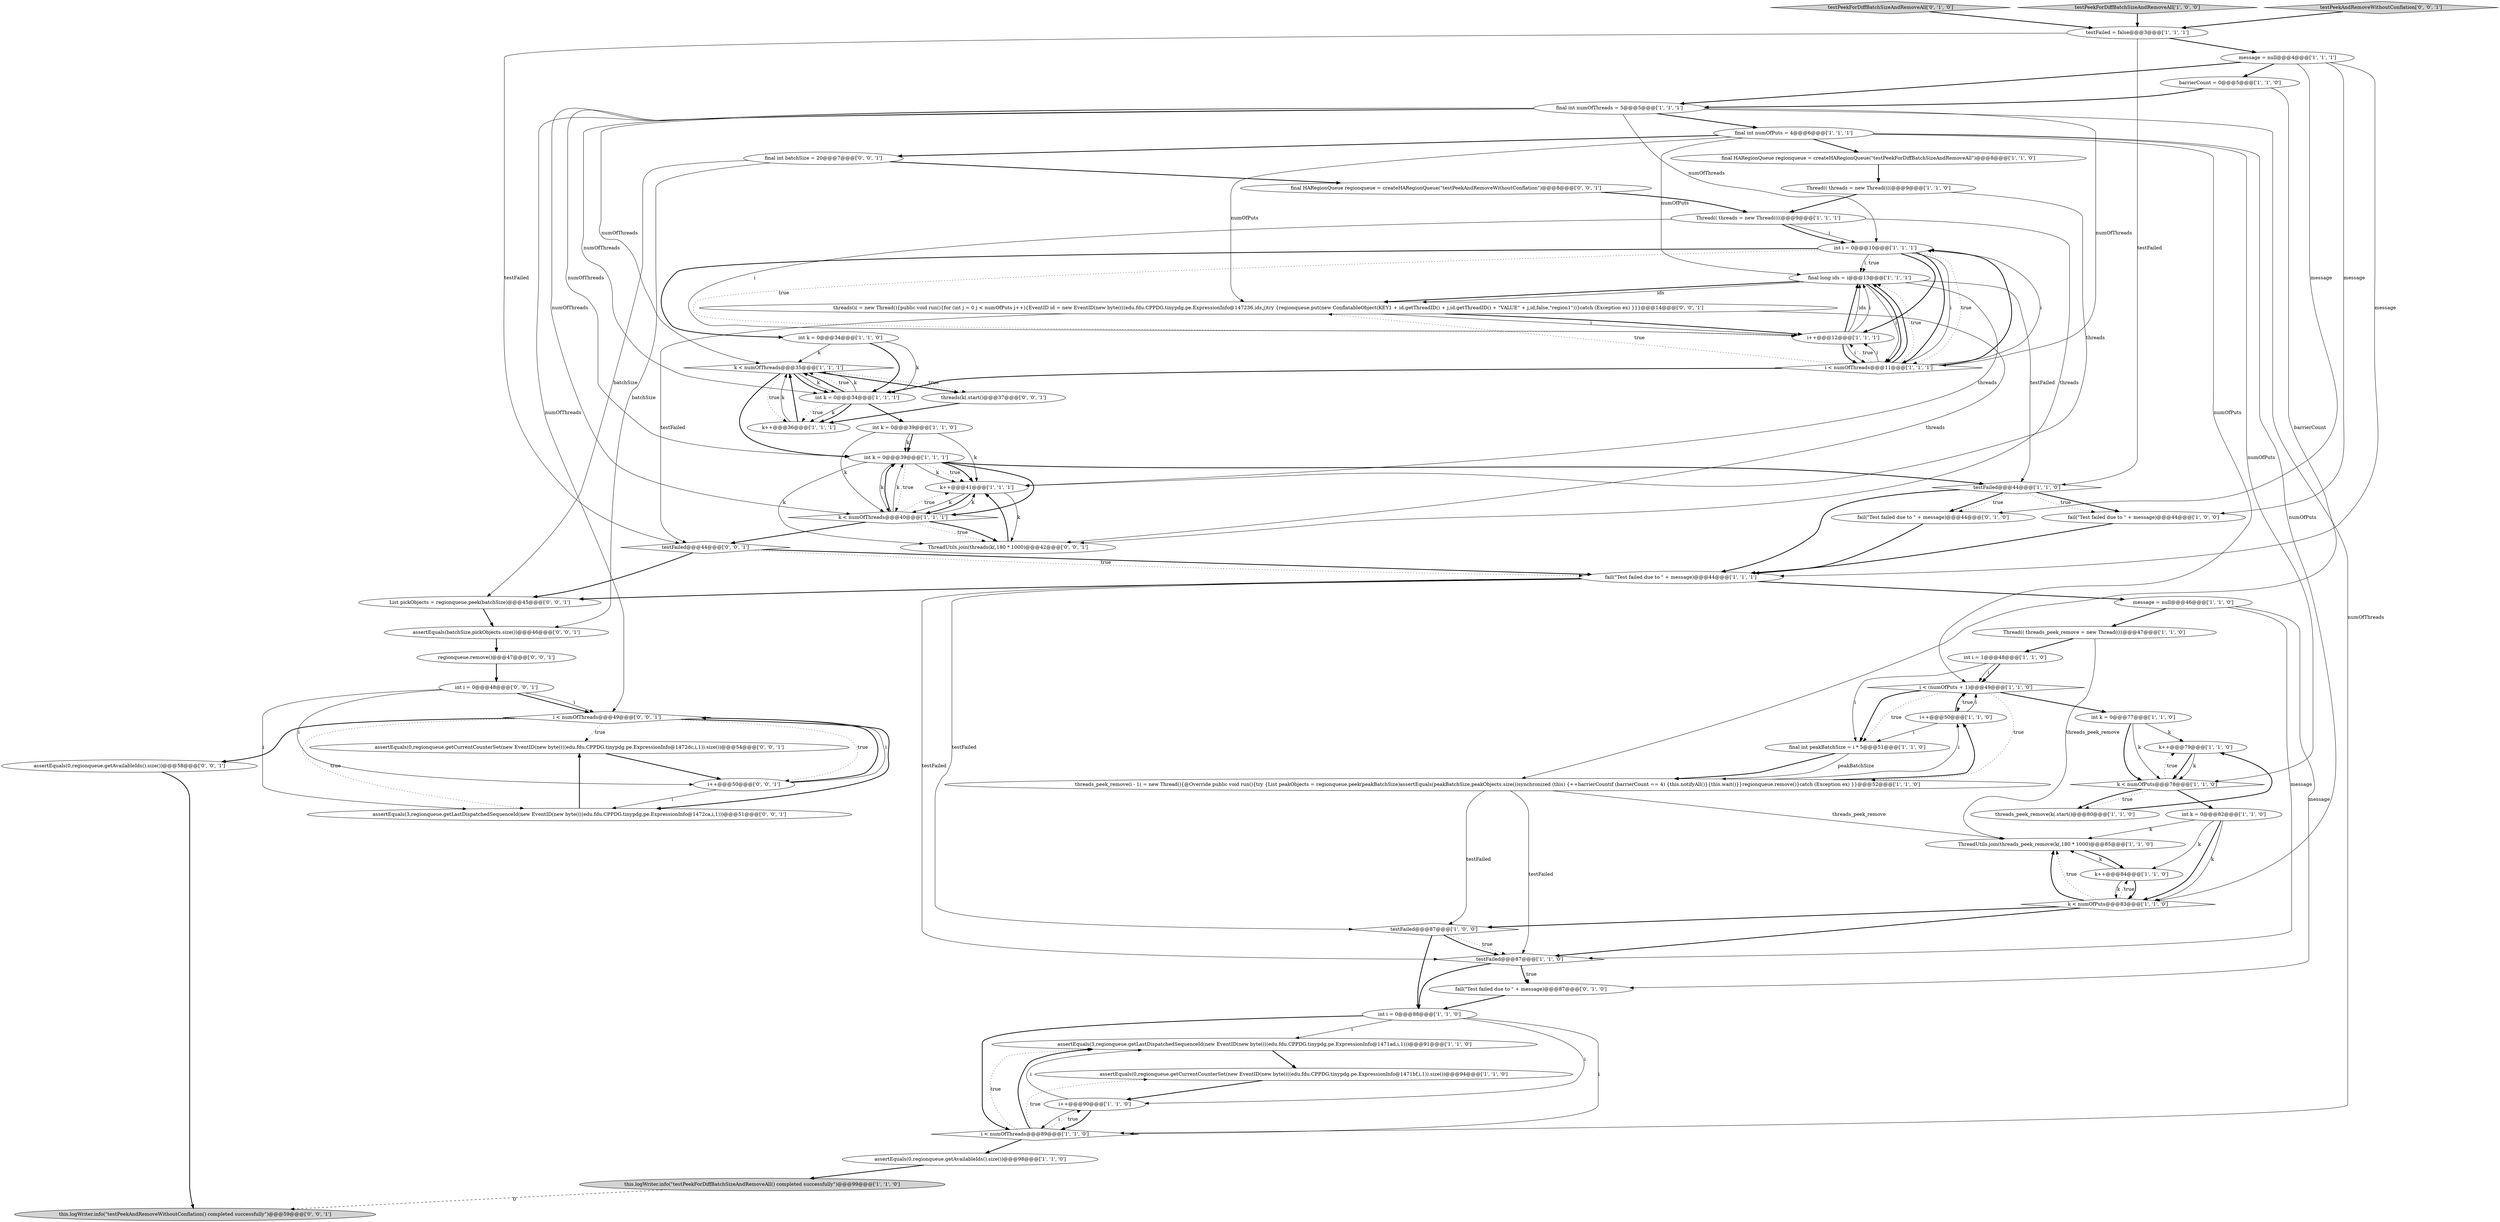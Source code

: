 digraph {
22 [style = filled, label = "ThreadUtils.join(threads_peek_remove(k(,180 * 1000)@@@85@@@['1', '1', '0']", fillcolor = white, shape = ellipse image = "AAA0AAABBB1BBB"];
18 [style = filled, label = "int i = 0@@@88@@@['1', '1', '0']", fillcolor = white, shape = ellipse image = "AAA0AAABBB1BBB"];
65 [style = filled, label = "threads(i( = new Thread(){public void run(){for (int j = 0 j < numOfPuts j++){EventID id = new EventID(new byte((((edu.fdu.CPPDG.tinypdg.pe.ExpressionInfo@147236,ids,j)try {regionqueue.put(new ConflatableObject(KEY1 + id.getThreadID() + j,id.getThreadID() + \"VALUE\" + j,id,false,\"region1\"))}catch (Exception ex) }}}@@@14@@@['0', '0', '1']", fillcolor = white, shape = ellipse image = "AAA0AAABBB3BBB"];
35 [style = filled, label = "int k = 0@@@39@@@['1', '1', '1']", fillcolor = white, shape = ellipse image = "AAA0AAABBB1BBB"];
64 [style = filled, label = "this.logWriter.info(\"testPeekAndRemoveWithoutConflation() completed successfully\")@@@59@@@['0', '0', '1']", fillcolor = lightgray, shape = ellipse image = "AAA0AAABBB3BBB"];
30 [style = filled, label = "i < (numOfPuts + 1)@@@49@@@['1', '1', '0']", fillcolor = white, shape = diamond image = "AAA0AAABBB1BBB"];
50 [style = filled, label = "testPeekForDiffBatchSizeAndRemoveAll['0', '1', '0']", fillcolor = lightgray, shape = diamond image = "AAA0AAABBB2BBB"];
32 [style = filled, label = "testPeekForDiffBatchSizeAndRemoveAll['1', '0', '0']", fillcolor = lightgray, shape = diamond image = "AAA0AAABBB1BBB"];
17 [style = filled, label = "k++@@@84@@@['1', '1', '0']", fillcolor = white, shape = ellipse image = "AAA0AAABBB1BBB"];
31 [style = filled, label = "i++@@@50@@@['1', '1', '0']", fillcolor = white, shape = ellipse image = "AAA0AAABBB1BBB"];
16 [style = filled, label = "message = null@@@46@@@['1', '1', '0']", fillcolor = white, shape = ellipse image = "AAA0AAABBB1BBB"];
62 [style = filled, label = "assertEquals(0,regionqueue.getCurrentCounterSet(new EventID(new byte((((edu.fdu.CPPDG.tinypdg.pe.ExpressionInfo@1472dc,i,1)).size())@@@54@@@['0', '0', '1']", fillcolor = white, shape = ellipse image = "AAA0AAABBB3BBB"];
0 [style = filled, label = "barrierCount = 0@@@5@@@['1', '1', '0']", fillcolor = white, shape = ellipse image = "AAA0AAABBB1BBB"];
20 [style = filled, label = "final HARegionQueue regionqueue = createHARegionQueue(\"testPeekForDiffBatchSizeAndRemoveAll\")@@@8@@@['1', '1', '0']", fillcolor = white, shape = ellipse image = "AAA0AAABBB1BBB"];
25 [style = filled, label = "this.logWriter.info(\"testPeekForDiffBatchSizeAndRemoveAll() completed successfully\")@@@99@@@['1', '1', '0']", fillcolor = lightgray, shape = ellipse image = "AAA0AAABBB1BBB"];
58 [style = filled, label = "final int batchSize = 20@@@7@@@['0', '0', '1']", fillcolor = white, shape = ellipse image = "AAA0AAABBB3BBB"];
40 [style = filled, label = "assertEquals(3,regionqueue.getLastDispatchedSequenceId(new EventID(new byte((((edu.fdu.CPPDG.tinypdg.pe.ExpressionInfo@1471ad,i,1)))@@@91@@@['1', '1', '0']", fillcolor = white, shape = ellipse image = "AAA0AAABBB1BBB"];
53 [style = filled, label = "i++@@@50@@@['0', '0', '1']", fillcolor = white, shape = ellipse image = "AAA0AAABBB3BBB"];
15 [style = filled, label = "k++@@@79@@@['1', '1', '0']", fillcolor = white, shape = ellipse image = "AAA0AAABBB1BBB"];
63 [style = filled, label = "List pickObjects = regionqueue.peek(batchSize)@@@45@@@['0', '0', '1']", fillcolor = white, shape = ellipse image = "AAA0AAABBB3BBB"];
14 [style = filled, label = "k++@@@41@@@['1', '1', '1']", fillcolor = white, shape = ellipse image = "AAA0AAABBB1BBB"];
26 [style = filled, label = "testFailed@@@44@@@['1', '1', '0']", fillcolor = white, shape = diamond image = "AAA0AAABBB1BBB"];
29 [style = filled, label = "int i = 1@@@48@@@['1', '1', '0']", fillcolor = white, shape = ellipse image = "AAA0AAABBB1BBB"];
52 [style = filled, label = "assertEquals(0,regionqueue.getAvailableIds().size())@@@58@@@['0', '0', '1']", fillcolor = white, shape = ellipse image = "AAA0AAABBB3BBB"];
1 [style = filled, label = "final int numOfPuts = 4@@@6@@@['1', '1', '1']", fillcolor = white, shape = ellipse image = "AAA0AAABBB1BBB"];
38 [style = filled, label = "threads_peek_remove(i - 1( = new Thread(){@Override public void run(){try {List peakObjects = regionqueue.peek(peakBatchSize)assertEquals(peakBatchSize,peakObjects.size())synchronized (this) {++barrierCountif (barrierCount == 4) {this.notifyAll()}{this.wait()}}regionqueue.remove()}catch (Exception ex) }}@@@52@@@['1', '1', '0']", fillcolor = white, shape = ellipse image = "AAA0AAABBB1BBB"];
5 [style = filled, label = "int k = 0@@@82@@@['1', '1', '0']", fillcolor = white, shape = ellipse image = "AAA0AAABBB1BBB"];
37 [style = filled, label = "Thread(( threads = new Thread((((@@@9@@@['1', '1', '1']", fillcolor = white, shape = ellipse image = "AAA0AAABBB1BBB"];
42 [style = filled, label = "int k = 0@@@34@@@['1', '1', '0']", fillcolor = white, shape = ellipse image = "AAA0AAABBB1BBB"];
23 [style = filled, label = "k < numOfPuts@@@83@@@['1', '1', '0']", fillcolor = white, shape = diamond image = "AAA0AAABBB1BBB"];
66 [style = filled, label = "final HARegionQueue regionqueue = createHARegionQueue(\"testPeekAndRemoveWithoutConflation\")@@@8@@@['0', '0', '1']", fillcolor = white, shape = ellipse image = "AAA0AAABBB3BBB"];
54 [style = filled, label = "i < numOfThreads@@@49@@@['0', '0', '1']", fillcolor = white, shape = diamond image = "AAA0AAABBB3BBB"];
61 [style = filled, label = "threads(k(.start()@@@37@@@['0', '0', '1']", fillcolor = white, shape = ellipse image = "AAA0AAABBB3BBB"];
27 [style = filled, label = "testFailed@@@87@@@['1', '0', '0']", fillcolor = white, shape = diamond image = "AAA0AAABBB1BBB"];
24 [style = filled, label = "message = null@@@4@@@['1', '1', '1']", fillcolor = white, shape = ellipse image = "AAA0AAABBB1BBB"];
49 [style = filled, label = "fail(\"Test failed due to \" + message)@@@44@@@['0', '1', '0']", fillcolor = white, shape = ellipse image = "AAA0AAABBB2BBB"];
33 [style = filled, label = "testFailed = false@@@3@@@['1', '1', '1']", fillcolor = white, shape = ellipse image = "AAA0AAABBB1BBB"];
4 [style = filled, label = "final int peakBatchSize = i * 5@@@51@@@['1', '1', '0']", fillcolor = white, shape = ellipse image = "AAA0AAABBB1BBB"];
12 [style = filled, label = "k < numOfThreads@@@35@@@['1', '1', '1']", fillcolor = white, shape = diamond image = "AAA0AAABBB1BBB"];
19 [style = filled, label = "final int numOfThreads = 5@@@5@@@['1', '1', '1']", fillcolor = white, shape = ellipse image = "AAA0AAABBB1BBB"];
28 [style = filled, label = "Thread(( threads_peek_remove = new Thread((((@@@47@@@['1', '1', '0']", fillcolor = white, shape = ellipse image = "AAA0AAABBB1BBB"];
2 [style = filled, label = "i++@@@90@@@['1', '1', '0']", fillcolor = white, shape = ellipse image = "AAA0AAABBB1BBB"];
48 [style = filled, label = "fail(\"Test failed due to \" + message)@@@87@@@['0', '1', '0']", fillcolor = white, shape = ellipse image = "AAA0AAABBB2BBB"];
8 [style = filled, label = "k++@@@36@@@['1', '1', '1']", fillcolor = white, shape = ellipse image = "AAA0AAABBB1BBB"];
39 [style = filled, label = "i < numOfThreads@@@89@@@['1', '1', '0']", fillcolor = white, shape = diamond image = "AAA0AAABBB1BBB"];
45 [style = filled, label = "int i = 0@@@10@@@['1', '1', '1']", fillcolor = white, shape = ellipse image = "AAA0AAABBB1BBB"];
6 [style = filled, label = "assertEquals(0,regionqueue.getCurrentCounterSet(new EventID(new byte((((edu.fdu.CPPDG.tinypdg.pe.ExpressionInfo@1471bf,i,1)).size())@@@94@@@['1', '1', '0']", fillcolor = white, shape = ellipse image = "AAA0AAABBB1BBB"];
67 [style = filled, label = "ThreadUtils.join(threads(k(,180 * 1000)@@@42@@@['0', '0', '1']", fillcolor = white, shape = ellipse image = "AAA0AAABBB3BBB"];
60 [style = filled, label = "int i = 0@@@48@@@['0', '0', '1']", fillcolor = white, shape = ellipse image = "AAA0AAABBB3BBB"];
51 [style = filled, label = "assertEquals(3,regionqueue.getLastDispatchedSequenceId(new EventID(new byte((((edu.fdu.CPPDG.tinypdg.pe.ExpressionInfo@1472ca,i,1)))@@@51@@@['0', '0', '1']", fillcolor = white, shape = ellipse image = "AAA0AAABBB3BBB"];
11 [style = filled, label = "final long ids = i@@@13@@@['1', '1', '1']", fillcolor = white, shape = ellipse image = "AAA0AAABBB1BBB"];
21 [style = filled, label = "fail(\"Test failed due to \" + message)@@@44@@@['1', '0', '0']", fillcolor = white, shape = ellipse image = "AAA0AAABBB1BBB"];
47 [style = filled, label = "int k = 0@@@77@@@['1', '1', '0']", fillcolor = white, shape = ellipse image = "AAA0AAABBB1BBB"];
46 [style = filled, label = "testFailed@@@87@@@['1', '1', '0']", fillcolor = white, shape = diamond image = "AAA0AAABBB1BBB"];
36 [style = filled, label = "threads_peek_remove(k(.start()@@@80@@@['1', '1', '0']", fillcolor = white, shape = ellipse image = "AAA0AAABBB1BBB"];
13 [style = filled, label = "int k = 0@@@34@@@['1', '1', '1']", fillcolor = white, shape = ellipse image = "AAA0AAABBB1BBB"];
44 [style = filled, label = "int k = 0@@@39@@@['1', '1', '0']", fillcolor = white, shape = ellipse image = "AAA0AAABBB1BBB"];
57 [style = filled, label = "regionqueue.remove()@@@47@@@['0', '0', '1']", fillcolor = white, shape = ellipse image = "AAA0AAABBB3BBB"];
43 [style = filled, label = "fail(\"Test failed due to \" + message)@@@44@@@['1', '1', '1']", fillcolor = white, shape = ellipse image = "AAA0AAABBB1BBB"];
9 [style = filled, label = "k < numOfThreads@@@40@@@['1', '1', '1']", fillcolor = white, shape = diamond image = "AAA0AAABBB1BBB"];
55 [style = filled, label = "assertEquals(batchSize,pickObjects.size())@@@46@@@['0', '0', '1']", fillcolor = white, shape = ellipse image = "AAA0AAABBB3BBB"];
59 [style = filled, label = "testFailed@@@44@@@['0', '0', '1']", fillcolor = white, shape = diamond image = "AAA0AAABBB3BBB"];
56 [style = filled, label = "testPeekAndRemoveWithoutConflation['0', '0', '1']", fillcolor = lightgray, shape = diamond image = "AAA0AAABBB3BBB"];
34 [style = filled, label = "Thread(( threads = new Thread((((@@@9@@@['1', '1', '0']", fillcolor = white, shape = ellipse image = "AAA0AAABBB1BBB"];
3 [style = filled, label = "assertEquals(0,regionqueue.getAvailableIds().size())@@@98@@@['1', '1', '0']", fillcolor = white, shape = ellipse image = "AAA0AAABBB1BBB"];
41 [style = filled, label = "i < numOfThreads@@@11@@@['1', '1', '1']", fillcolor = white, shape = diamond image = "AAA0AAABBB1BBB"];
10 [style = filled, label = "k < numOfPuts@@@78@@@['1', '1', '0']", fillcolor = white, shape = diamond image = "AAA0AAABBB1BBB"];
7 [style = filled, label = "i++@@@12@@@['1', '1', '1']", fillcolor = white, shape = ellipse image = "AAA0AAABBB1BBB"];
44->9 [style = solid, label="k"];
23->22 [style = bold, label=""];
1->65 [style = solid, label="numOfPuts"];
65->7 [style = solid, label="i"];
5->22 [style = solid, label="k"];
60->51 [style = solid, label="i"];
29->30 [style = solid, label="i"];
39->6 [style = dotted, label="true"];
45->11 [style = solid, label="i"];
38->46 [style = solid, label="testFailed"];
62->53 [style = bold, label=""];
18->40 [style = solid, label="i"];
41->13 [style = bold, label=""];
45->41 [style = bold, label=""];
11->14 [style = solid, label="threads"];
7->11 [style = bold, label=""];
24->43 [style = solid, label="message"];
6->2 [style = bold, label=""];
52->64 [style = bold, label=""];
24->49 [style = solid, label="message"];
9->14 [style = solid, label="k"];
7->11 [style = solid, label="ids"];
7->41 [style = bold, label=""];
13->12 [style = bold, label=""];
23->22 [style = dotted, label="true"];
21->43 [style = bold, label=""];
58->55 [style = solid, label="batchSize"];
40->6 [style = bold, label=""];
61->8 [style = bold, label=""];
63->55 [style = bold, label=""];
34->14 [style = solid, label="threads"];
11->41 [style = solid, label="i"];
35->14 [style = solid, label="k"];
12->35 [style = bold, label=""];
30->31 [style = dotted, label="true"];
23->17 [style = dotted, label="true"];
3->25 [style = bold, label=""];
30->4 [style = bold, label=""];
17->23 [style = bold, label=""];
8->12 [style = solid, label="k"];
24->21 [style = solid, label="message"];
16->28 [style = bold, label=""];
54->62 [style = dotted, label="true"];
54->51 [style = bold, label=""];
33->24 [style = bold, label=""];
35->26 [style = bold, label=""];
13->12 [style = dotted, label="true"];
14->9 [style = solid, label="k"];
10->5 [style = bold, label=""];
42->13 [style = solid, label="k"];
9->67 [style = dotted, label="true"];
28->29 [style = bold, label=""];
60->53 [style = solid, label="i"];
27->46 [style = dotted, label="true"];
23->27 [style = bold, label=""];
45->41 [style = solid, label="i"];
0->38 [style = solid, label="barrierCount"];
45->11 [style = dotted, label="true"];
65->7 [style = bold, label=""];
26->21 [style = bold, label=""];
43->63 [style = bold, label=""];
41->45 [style = bold, label=""];
43->27 [style = solid, label="testFailed"];
26->21 [style = dotted, label="true"];
56->33 [style = bold, label=""];
18->2 [style = solid, label="i"];
13->8 [style = solid, label="k"];
10->36 [style = dotted, label="true"];
65->59 [style = solid, label="testFailed"];
39->40 [style = dotted, label="true"];
41->11 [style = bold, label=""];
65->67 [style = solid, label="threads"];
19->35 [style = solid, label="numOfThreads"];
0->19 [style = bold, label=""];
49->43 [style = bold, label=""];
37->45 [style = solid, label="i"];
50->33 [style = bold, label=""];
30->38 [style = dotted, label="true"];
24->0 [style = bold, label=""];
22->17 [style = bold, label=""];
13->44 [style = bold, label=""];
59->43 [style = bold, label=""];
44->35 [style = solid, label="k"];
31->30 [style = solid, label="i"];
28->22 [style = solid, label="threads_peek_remove"];
43->16 [style = bold, label=""];
48->18 [style = bold, label=""];
12->13 [style = bold, label=""];
1->23 [style = solid, label="numOfPuts"];
12->8 [style = dotted, label="true"];
13->12 [style = solid, label="k"];
7->11 [style = solid, label="i"];
45->7 [style = dotted, label="true"];
17->22 [style = solid, label="k"];
18->39 [style = solid, label="i"];
37->45 [style = bold, label=""];
38->31 [style = bold, label=""];
4->38 [style = solid, label="peakBatchSize"];
58->63 [style = solid, label="batchSize"];
32->33 [style = bold, label=""];
35->9 [style = dotted, label="true"];
66->37 [style = bold, label=""];
9->67 [style = bold, label=""];
42->12 [style = solid, label="k"];
35->9 [style = bold, label=""];
35->14 [style = dotted, label="true"];
25->64 [style = dashed, label="0"];
11->65 [style = bold, label=""];
29->4 [style = solid, label="i"];
53->54 [style = bold, label=""];
30->47 [style = bold, label=""];
9->59 [style = bold, label=""];
43->46 [style = solid, label="testFailed"];
2->39 [style = bold, label=""];
19->9 [style = solid, label="numOfThreads"];
46->48 [style = bold, label=""];
54->53 [style = dotted, label="true"];
60->54 [style = bold, label=""];
45->41 [style = dotted, label="true"];
9->35 [style = bold, label=""];
18->39 [style = bold, label=""];
38->22 [style = solid, label="threads_peek_remove"];
5->17 [style = solid, label="k"];
35->9 [style = solid, label="k"];
37->7 [style = solid, label="i"];
14->9 [style = bold, label=""];
42->13 [style = bold, label=""];
54->52 [style = bold, label=""];
47->10 [style = bold, label=""];
47->15 [style = solid, label="k"];
30->4 [style = dotted, label="true"];
19->12 [style = solid, label="numOfThreads"];
2->39 [style = solid, label="i"];
41->7 [style = dotted, label="true"];
1->11 [style = solid, label="numOfPuts"];
11->41 [style = bold, label=""];
11->26 [style = solid, label="testFailed"];
47->10 [style = solid, label="k"];
37->67 [style = solid, label="threads"];
33->59 [style = solid, label="testFailed"];
41->45 [style = solid, label="i"];
46->18 [style = bold, label=""];
31->30 [style = bold, label=""];
24->19 [style = bold, label=""];
14->67 [style = solid, label="k"];
13->8 [style = bold, label=""];
57->60 [style = bold, label=""];
26->49 [style = bold, label=""];
60->54 [style = solid, label="i"];
15->10 [style = bold, label=""];
12->61 [style = bold, label=""];
9->35 [style = solid, label="k"];
38->31 [style = solid, label="i"];
19->45 [style = solid, label="numOfThreads"];
26->43 [style = bold, label=""];
20->34 [style = bold, label=""];
29->30 [style = bold, label=""];
17->23 [style = solid, label="k"];
4->38 [style = bold, label=""];
19->54 [style = solid, label="numOfThreads"];
58->66 [style = bold, label=""];
1->30 [style = solid, label="numOfPuts"];
8->12 [style = bold, label=""];
19->1 [style = bold, label=""];
36->15 [style = bold, label=""];
44->14 [style = solid, label="k"];
9->14 [style = dotted, label="true"];
23->46 [style = bold, label=""];
59->43 [style = dotted, label="true"];
27->46 [style = bold, label=""];
2->40 [style = solid, label="i"];
10->36 [style = bold, label=""];
51->62 [style = bold, label=""];
53->54 [style = solid, label="i"];
1->58 [style = bold, label=""];
13->8 [style = dotted, label="true"];
16->46 [style = solid, label="message"];
41->11 [style = dotted, label="true"];
59->63 [style = bold, label=""];
54->51 [style = dotted, label="true"];
44->35 [style = bold, label=""];
55->57 [style = bold, label=""];
1->10 [style = solid, label="numOfPuts"];
33->26 [style = solid, label="testFailed"];
31->4 [style = solid, label="i"];
15->10 [style = solid, label="k"];
26->49 [style = dotted, label="true"];
39->2 [style = dotted, label="true"];
67->14 [style = bold, label=""];
19->41 [style = solid, label="numOfThreads"];
45->42 [style = bold, label=""];
41->7 [style = solid, label="i"];
5->23 [style = bold, label=""];
5->23 [style = solid, label="k"];
12->61 [style = dotted, label="true"];
12->13 [style = solid, label="k"];
16->48 [style = solid, label="message"];
45->7 [style = bold, label=""];
46->48 [style = dotted, label="true"];
35->67 [style = solid, label="k"];
53->51 [style = solid, label="i"];
38->27 [style = solid, label="testFailed"];
27->18 [style = bold, label=""];
19->13 [style = solid, label="numOfThreads"];
39->40 [style = bold, label=""];
39->3 [style = bold, label=""];
1->20 [style = bold, label=""];
7->41 [style = solid, label="i"];
11->65 [style = solid, label="ids"];
10->15 [style = dotted, label="true"];
19->39 [style = solid, label="numOfThreads"];
34->37 [style = bold, label=""];
35->14 [style = bold, label=""];
41->65 [style = dotted, label="true"];
}
